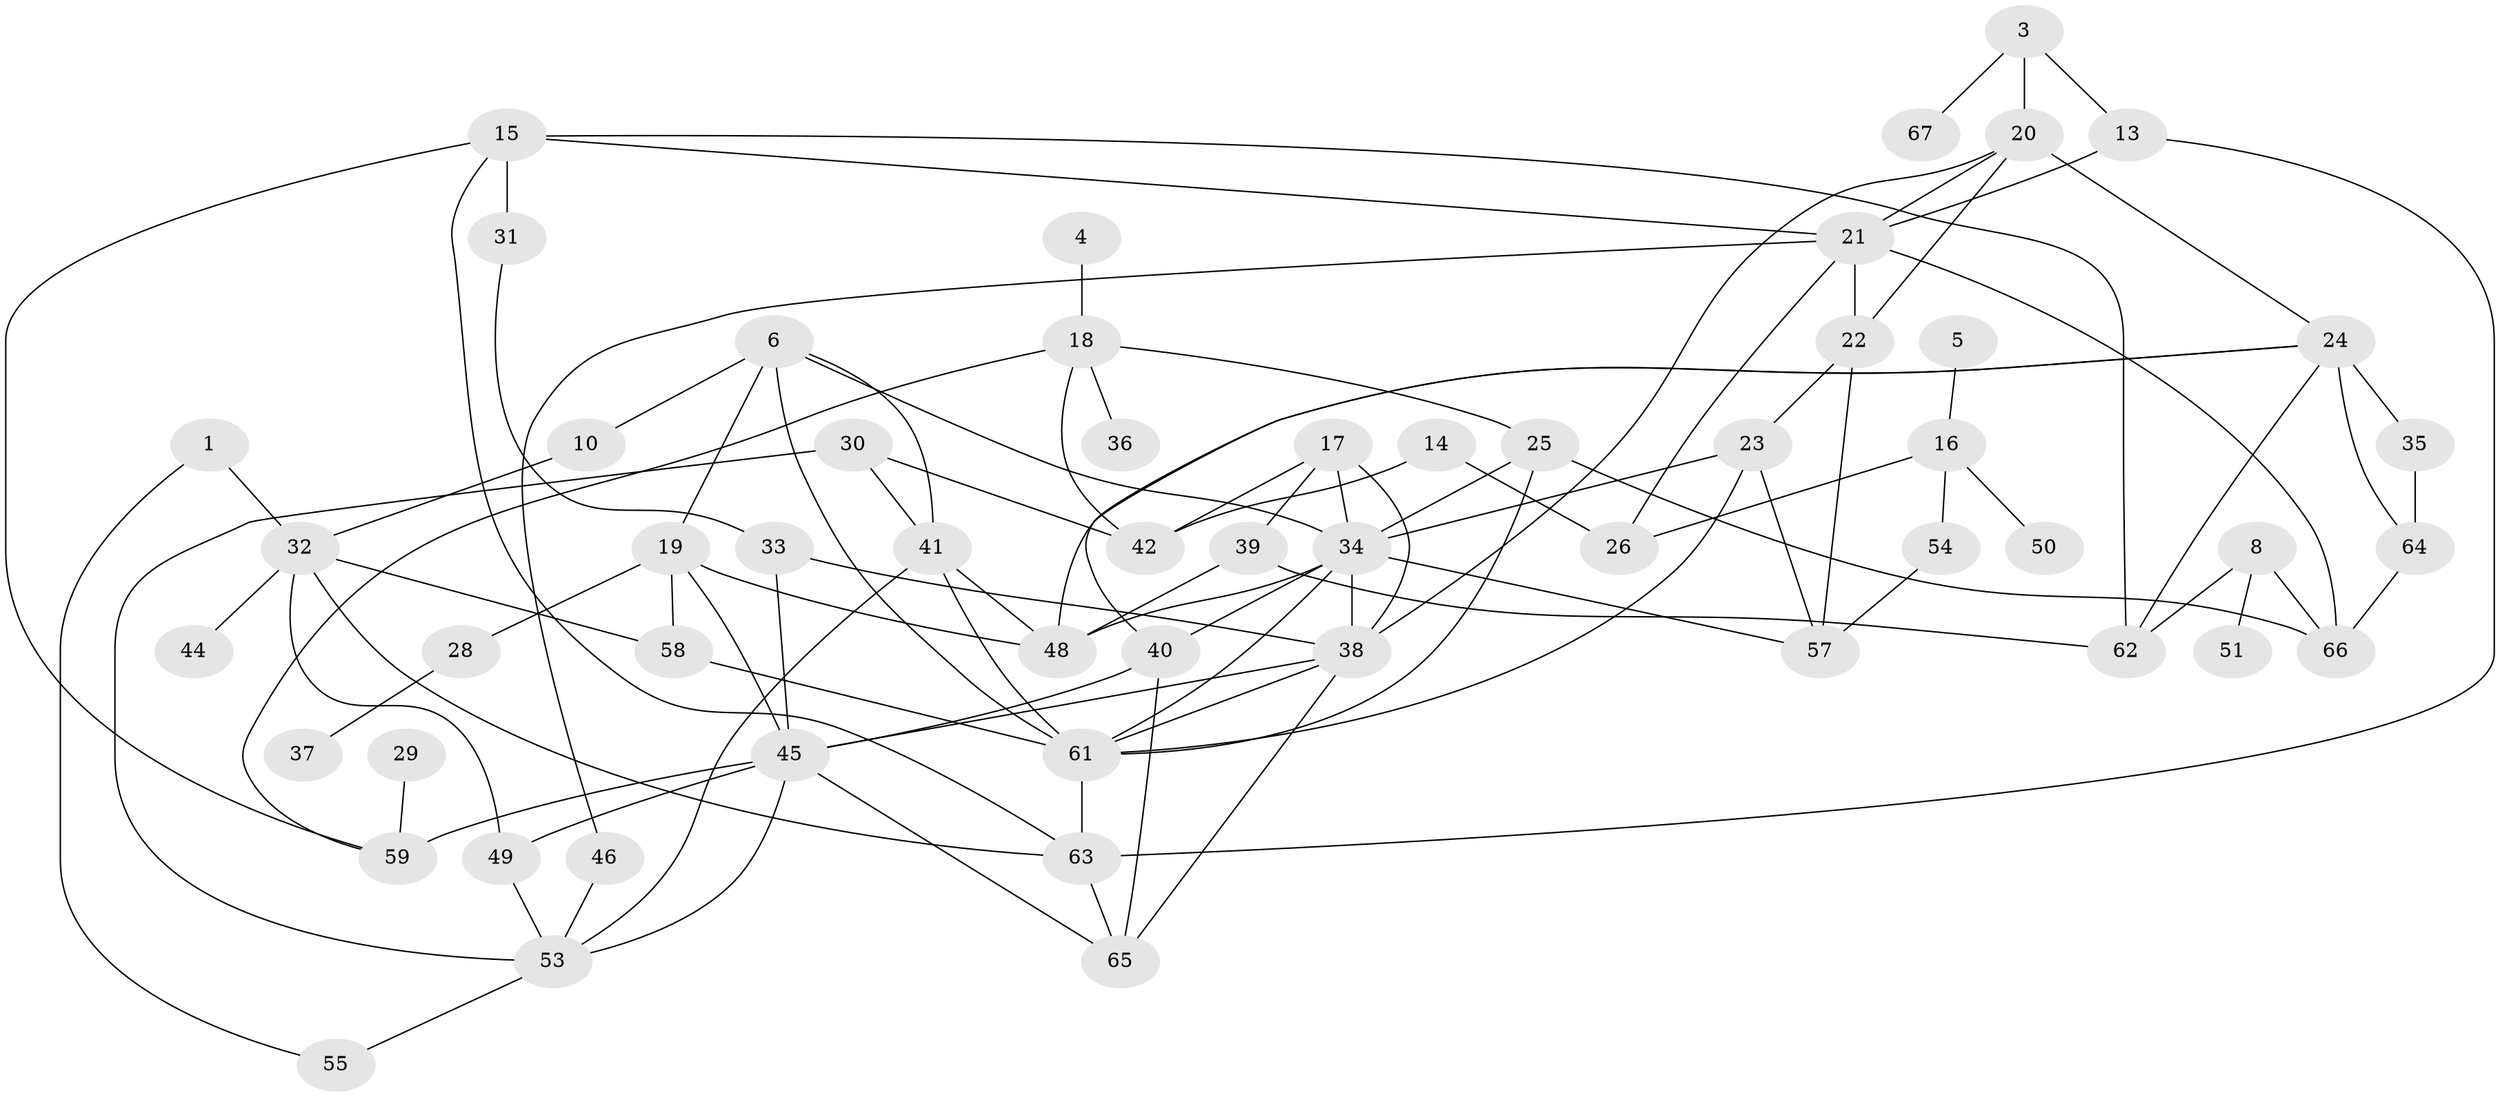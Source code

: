 // original degree distribution, {4: 0.14925373134328357, 1: 0.22388059701492538, 2: 0.23880597014925373, 3: 0.15671641791044777, 6: 0.022388059701492536, 0: 0.08208955223880597, 5: 0.1044776119402985, 7: 0.022388059701492536}
// Generated by graph-tools (version 1.1) at 2025/00/03/09/25 03:00:42]
// undirected, 56 vertices, 101 edges
graph export_dot {
graph [start="1"]
  node [color=gray90,style=filled];
  1;
  3;
  4;
  5;
  6;
  8;
  10;
  13;
  14;
  15;
  16;
  17;
  18;
  19;
  20;
  21;
  22;
  23;
  24;
  25;
  26;
  28;
  29;
  30;
  31;
  32;
  33;
  34;
  35;
  36;
  37;
  38;
  39;
  40;
  41;
  42;
  44;
  45;
  46;
  48;
  49;
  50;
  51;
  53;
  54;
  55;
  57;
  58;
  59;
  61;
  62;
  63;
  64;
  65;
  66;
  67;
  1 -- 32 [weight=1.0];
  1 -- 55 [weight=1.0];
  3 -- 13 [weight=1.0];
  3 -- 20 [weight=1.0];
  3 -- 67 [weight=1.0];
  4 -- 18 [weight=1.0];
  5 -- 16 [weight=1.0];
  6 -- 10 [weight=1.0];
  6 -- 19 [weight=1.0];
  6 -- 34 [weight=1.0];
  6 -- 41 [weight=1.0];
  6 -- 61 [weight=1.0];
  8 -- 51 [weight=1.0];
  8 -- 62 [weight=1.0];
  8 -- 66 [weight=1.0];
  10 -- 32 [weight=1.0];
  13 -- 21 [weight=1.0];
  13 -- 63 [weight=1.0];
  14 -- 26 [weight=1.0];
  14 -- 42 [weight=1.0];
  15 -- 21 [weight=1.0];
  15 -- 31 [weight=1.0];
  15 -- 59 [weight=1.0];
  15 -- 62 [weight=1.0];
  15 -- 63 [weight=1.0];
  16 -- 26 [weight=1.0];
  16 -- 50 [weight=1.0];
  16 -- 54 [weight=1.0];
  17 -- 34 [weight=1.0];
  17 -- 38 [weight=1.0];
  17 -- 39 [weight=1.0];
  17 -- 42 [weight=1.0];
  18 -- 25 [weight=1.0];
  18 -- 36 [weight=1.0];
  18 -- 42 [weight=1.0];
  18 -- 59 [weight=1.0];
  19 -- 28 [weight=1.0];
  19 -- 45 [weight=1.0];
  19 -- 48 [weight=1.0];
  19 -- 58 [weight=1.0];
  20 -- 21 [weight=1.0];
  20 -- 22 [weight=1.0];
  20 -- 24 [weight=1.0];
  20 -- 38 [weight=1.0];
  21 -- 22 [weight=1.0];
  21 -- 26 [weight=1.0];
  21 -- 46 [weight=1.0];
  21 -- 66 [weight=1.0];
  22 -- 23 [weight=1.0];
  22 -- 57 [weight=1.0];
  23 -- 34 [weight=2.0];
  23 -- 57 [weight=1.0];
  23 -- 61 [weight=1.0];
  24 -- 35 [weight=1.0];
  24 -- 40 [weight=1.0];
  24 -- 48 [weight=1.0];
  24 -- 62 [weight=1.0];
  24 -- 64 [weight=1.0];
  25 -- 34 [weight=1.0];
  25 -- 61 [weight=1.0];
  25 -- 66 [weight=1.0];
  28 -- 37 [weight=1.0];
  29 -- 59 [weight=1.0];
  30 -- 41 [weight=1.0];
  30 -- 42 [weight=1.0];
  30 -- 53 [weight=1.0];
  31 -- 33 [weight=1.0];
  32 -- 44 [weight=1.0];
  32 -- 49 [weight=1.0];
  32 -- 58 [weight=1.0];
  32 -- 63 [weight=1.0];
  33 -- 38 [weight=1.0];
  33 -- 45 [weight=2.0];
  34 -- 38 [weight=2.0];
  34 -- 40 [weight=1.0];
  34 -- 48 [weight=1.0];
  34 -- 57 [weight=1.0];
  34 -- 61 [weight=1.0];
  35 -- 64 [weight=1.0];
  38 -- 45 [weight=1.0];
  38 -- 61 [weight=1.0];
  38 -- 65 [weight=1.0];
  39 -- 48 [weight=1.0];
  39 -- 62 [weight=1.0];
  40 -- 45 [weight=1.0];
  40 -- 65 [weight=1.0];
  41 -- 48 [weight=1.0];
  41 -- 53 [weight=1.0];
  41 -- 61 [weight=1.0];
  45 -- 49 [weight=1.0];
  45 -- 53 [weight=1.0];
  45 -- 59 [weight=2.0];
  45 -- 65 [weight=1.0];
  46 -- 53 [weight=1.0];
  49 -- 53 [weight=1.0];
  53 -- 55 [weight=1.0];
  54 -- 57 [weight=1.0];
  58 -- 61 [weight=1.0];
  61 -- 63 [weight=1.0];
  63 -- 65 [weight=1.0];
  64 -- 66 [weight=1.0];
}
